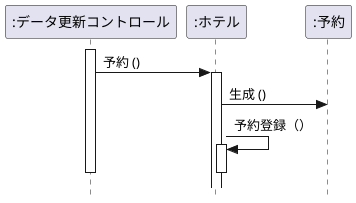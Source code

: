 @startuml データ更新コントロールとホテルと予約
hide footbox
skinparam style strictuml
participant ":データ更新コントロール" as controller
participant ":ホテル" as hotel
participant ":予約" as yoyaku

activate controller
controller -> hotel: 予約 ()
activate hotel
hotel -> yoyaku: 生成 ()
hotel -> hotel: 予約登録（）
activate hotel
' deactivate hotel
deactivate hotel
deactivate controller
@enduml